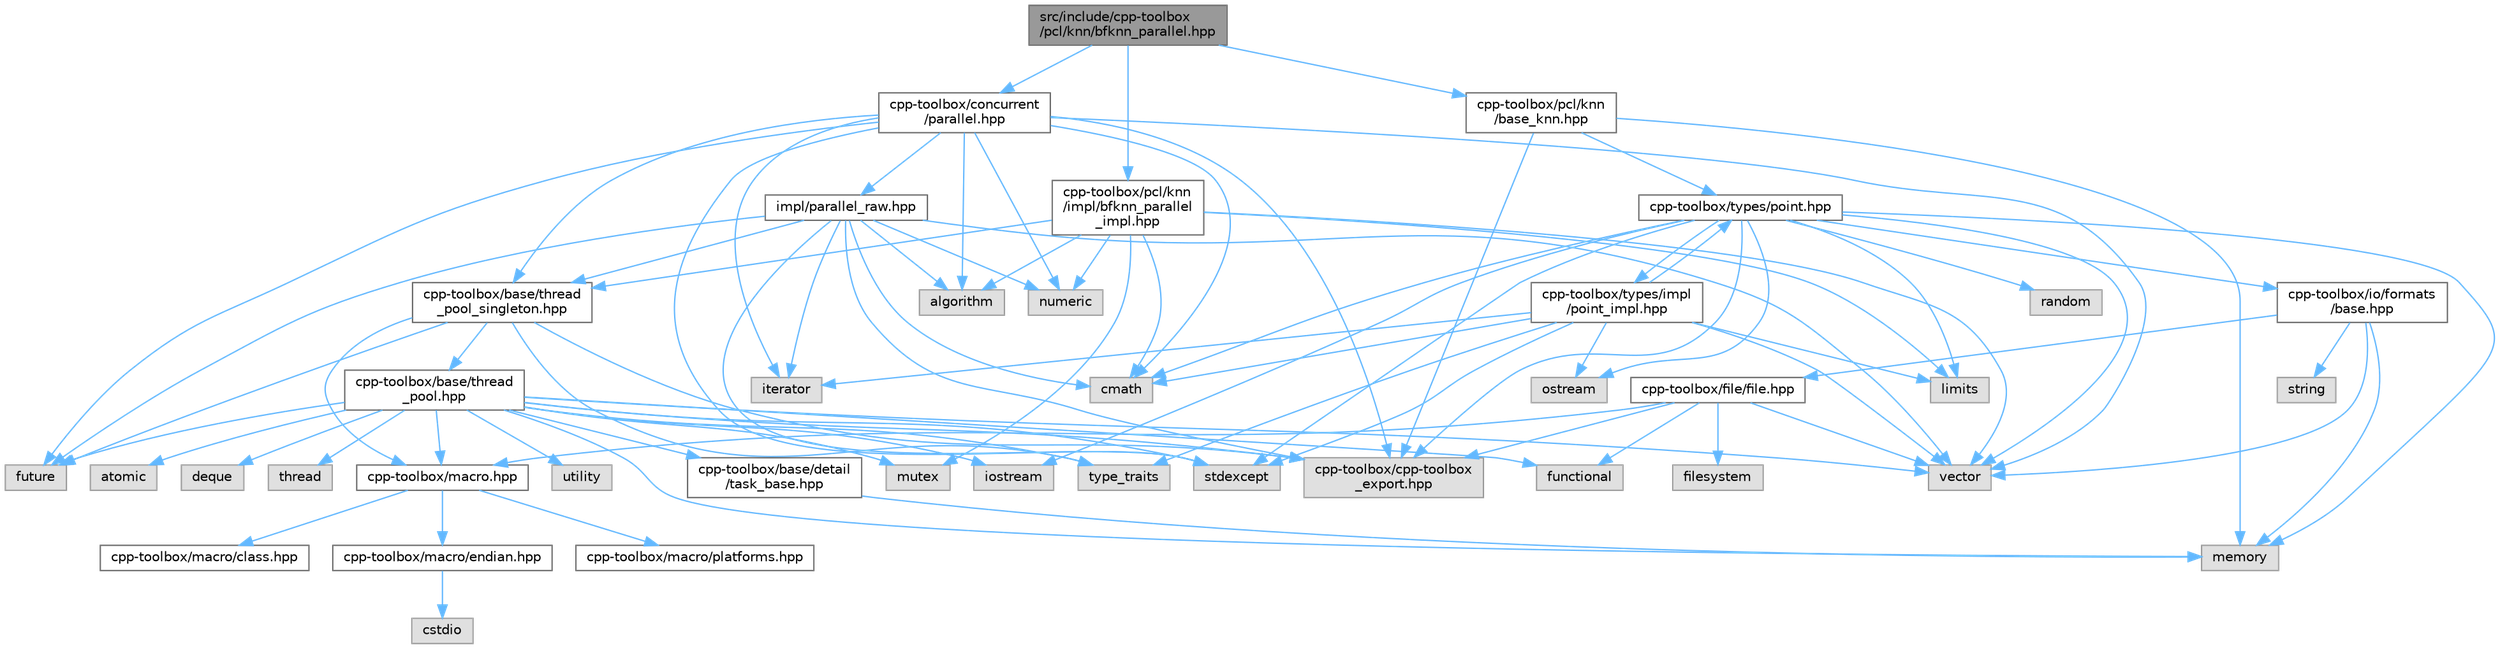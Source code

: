 digraph "src/include/cpp-toolbox/pcl/knn/bfknn_parallel.hpp"
{
 // LATEX_PDF_SIZE
  bgcolor="transparent";
  edge [fontname=Helvetica,fontsize=10,labelfontname=Helvetica,labelfontsize=10];
  node [fontname=Helvetica,fontsize=10,shape=box,height=0.2,width=0.4];
  Node1 [id="Node000001",label="src/include/cpp-toolbox\l/pcl/knn/bfknn_parallel.hpp",height=0.2,width=0.4,color="gray40", fillcolor="grey60", style="filled", fontcolor="black",tooltip=" "];
  Node1 -> Node2 [id="edge1_Node000001_Node000002",color="steelblue1",style="solid",tooltip=" "];
  Node2 [id="Node000002",label="cpp-toolbox/concurrent\l/parallel.hpp",height=0.2,width=0.4,color="grey40", fillcolor="white", style="filled",URL="$parallel_8hpp.html",tooltip=" "];
  Node2 -> Node3 [id="edge2_Node000002_Node000003",color="steelblue1",style="solid",tooltip=" "];
  Node3 [id="Node000003",label="algorithm",height=0.2,width=0.4,color="grey60", fillcolor="#E0E0E0", style="filled",tooltip=" "];
  Node2 -> Node4 [id="edge3_Node000002_Node000004",color="steelblue1",style="solid",tooltip=" "];
  Node4 [id="Node000004",label="cmath",height=0.2,width=0.4,color="grey60", fillcolor="#E0E0E0", style="filled",tooltip=" "];
  Node2 -> Node5 [id="edge4_Node000002_Node000005",color="steelblue1",style="solid",tooltip=" "];
  Node5 [id="Node000005",label="future",height=0.2,width=0.4,color="grey60", fillcolor="#E0E0E0", style="filled",tooltip=" "];
  Node2 -> Node6 [id="edge5_Node000002_Node000006",color="steelblue1",style="solid",tooltip=" "];
  Node6 [id="Node000006",label="iterator",height=0.2,width=0.4,color="grey60", fillcolor="#E0E0E0", style="filled",tooltip=" "];
  Node2 -> Node7 [id="edge6_Node000002_Node000007",color="steelblue1",style="solid",tooltip=" "];
  Node7 [id="Node000007",label="numeric",height=0.2,width=0.4,color="grey60", fillcolor="#E0E0E0", style="filled",tooltip=" "];
  Node2 -> Node8 [id="edge7_Node000002_Node000008",color="steelblue1",style="solid",tooltip=" "];
  Node8 [id="Node000008",label="stdexcept",height=0.2,width=0.4,color="grey60", fillcolor="#E0E0E0", style="filled",tooltip=" "];
  Node2 -> Node9 [id="edge8_Node000002_Node000009",color="steelblue1",style="solid",tooltip=" "];
  Node9 [id="Node000009",label="vector",height=0.2,width=0.4,color="grey60", fillcolor="#E0E0E0", style="filled",tooltip=" "];
  Node2 -> Node10 [id="edge9_Node000002_Node000010",color="steelblue1",style="solid",tooltip=" "];
  Node10 [id="Node000010",label="cpp-toolbox/cpp-toolbox\l_export.hpp",height=0.2,width=0.4,color="grey60", fillcolor="#E0E0E0", style="filled",tooltip=" "];
  Node2 -> Node11 [id="edge10_Node000002_Node000011",color="steelblue1",style="solid",tooltip=" "];
  Node11 [id="Node000011",label="cpp-toolbox/base/thread\l_pool_singleton.hpp",height=0.2,width=0.4,color="grey40", fillcolor="white", style="filled",URL="$thread__pool__singleton_8hpp.html",tooltip=" "];
  Node11 -> Node5 [id="edge11_Node000011_Node000005",color="steelblue1",style="solid",tooltip=" "];
  Node11 -> Node12 [id="edge12_Node000011_Node000012",color="steelblue1",style="solid",tooltip=" "];
  Node12 [id="Node000012",label="type_traits",height=0.2,width=0.4,color="grey60", fillcolor="#E0E0E0", style="filled",tooltip=" "];
  Node11 -> Node10 [id="edge13_Node000011_Node000010",color="steelblue1",style="solid",tooltip=" "];
  Node11 -> Node13 [id="edge14_Node000011_Node000013",color="steelblue1",style="solid",tooltip=" "];
  Node13 [id="Node000013",label="cpp-toolbox/macro.hpp",height=0.2,width=0.4,color="grey40", fillcolor="white", style="filled",URL="$macro_8hpp.html",tooltip="通用的编译器、平台、架构检测和实用宏定义 / Common macros for compiler, platform, architecture detection and utility macro..."];
  Node13 -> Node14 [id="edge15_Node000013_Node000014",color="steelblue1",style="solid",tooltip=" "];
  Node14 [id="Node000014",label="cpp-toolbox/macro/class.hpp",height=0.2,width=0.4,color="grey40", fillcolor="white", style="filled",URL="$class_8hpp.html",tooltip=" "];
  Node13 -> Node15 [id="edge16_Node000013_Node000015",color="steelblue1",style="solid",tooltip=" "];
  Node15 [id="Node000015",label="cpp-toolbox/macro/endian.hpp",height=0.2,width=0.4,color="grey40", fillcolor="white", style="filled",URL="$endian_8hpp.html",tooltip=" "];
  Node15 -> Node16 [id="edge17_Node000015_Node000016",color="steelblue1",style="solid",tooltip=" "];
  Node16 [id="Node000016",label="cstdio",height=0.2,width=0.4,color="grey60", fillcolor="#E0E0E0", style="filled",tooltip=" "];
  Node13 -> Node17 [id="edge18_Node000013_Node000017",color="steelblue1",style="solid",tooltip=" "];
  Node17 [id="Node000017",label="cpp-toolbox/macro/platforms.hpp",height=0.2,width=0.4,color="grey40", fillcolor="white", style="filled",URL="$platforms_8hpp.html",tooltip=" "];
  Node11 -> Node18 [id="edge19_Node000011_Node000018",color="steelblue1",style="solid",tooltip=" "];
  Node18 [id="Node000018",label="cpp-toolbox/base/thread\l_pool.hpp",height=0.2,width=0.4,color="grey40", fillcolor="white", style="filled",URL="$thread__pool_8hpp.html",tooltip=" "];
  Node18 -> Node19 [id="edge20_Node000018_Node000019",color="steelblue1",style="solid",tooltip=" "];
  Node19 [id="Node000019",label="atomic",height=0.2,width=0.4,color="grey60", fillcolor="#E0E0E0", style="filled",tooltip=" "];
  Node18 -> Node20 [id="edge21_Node000018_Node000020",color="steelblue1",style="solid",tooltip=" "];
  Node20 [id="Node000020",label="deque",height=0.2,width=0.4,color="grey60", fillcolor="#E0E0E0", style="filled",tooltip=" "];
  Node18 -> Node21 [id="edge22_Node000018_Node000021",color="steelblue1",style="solid",tooltip=" "];
  Node21 [id="Node000021",label="functional",height=0.2,width=0.4,color="grey60", fillcolor="#E0E0E0", style="filled",tooltip=" "];
  Node18 -> Node5 [id="edge23_Node000018_Node000005",color="steelblue1",style="solid",tooltip=" "];
  Node18 -> Node22 [id="edge24_Node000018_Node000022",color="steelblue1",style="solid",tooltip=" "];
  Node22 [id="Node000022",label="iostream",height=0.2,width=0.4,color="grey60", fillcolor="#E0E0E0", style="filled",tooltip=" "];
  Node18 -> Node23 [id="edge25_Node000018_Node000023",color="steelblue1",style="solid",tooltip=" "];
  Node23 [id="Node000023",label="memory",height=0.2,width=0.4,color="grey60", fillcolor="#E0E0E0", style="filled",tooltip=" "];
  Node18 -> Node24 [id="edge26_Node000018_Node000024",color="steelblue1",style="solid",tooltip=" "];
  Node24 [id="Node000024",label="mutex",height=0.2,width=0.4,color="grey60", fillcolor="#E0E0E0", style="filled",tooltip=" "];
  Node18 -> Node8 [id="edge27_Node000018_Node000008",color="steelblue1",style="solid",tooltip=" "];
  Node18 -> Node25 [id="edge28_Node000018_Node000025",color="steelblue1",style="solid",tooltip=" "];
  Node25 [id="Node000025",label="thread",height=0.2,width=0.4,color="grey60", fillcolor="#E0E0E0", style="filled",tooltip=" "];
  Node18 -> Node12 [id="edge29_Node000018_Node000012",color="steelblue1",style="solid",tooltip=" "];
  Node18 -> Node26 [id="edge30_Node000018_Node000026",color="steelblue1",style="solid",tooltip=" "];
  Node26 [id="Node000026",label="utility",height=0.2,width=0.4,color="grey60", fillcolor="#E0E0E0", style="filled",tooltip=" "];
  Node18 -> Node9 [id="edge31_Node000018_Node000009",color="steelblue1",style="solid",tooltip=" "];
  Node18 -> Node27 [id="edge32_Node000018_Node000027",color="steelblue1",style="solid",tooltip=" "];
  Node27 [id="Node000027",label="cpp-toolbox/base/detail\l/task_base.hpp",height=0.2,width=0.4,color="grey40", fillcolor="white", style="filled",URL="$task__base_8hpp.html",tooltip=" "];
  Node27 -> Node23 [id="edge33_Node000027_Node000023",color="steelblue1",style="solid",tooltip=" "];
  Node18 -> Node10 [id="edge34_Node000018_Node000010",color="steelblue1",style="solid",tooltip=" "];
  Node18 -> Node13 [id="edge35_Node000018_Node000013",color="steelblue1",style="solid",tooltip=" "];
  Node2 -> Node28 [id="edge36_Node000002_Node000028",color="steelblue1",style="solid",tooltip=" "];
  Node28 [id="Node000028",label="impl/parallel_raw.hpp",height=0.2,width=0.4,color="grey40", fillcolor="white", style="filled",URL="$parallel__raw_8hpp.html",tooltip=" "];
  Node28 -> Node3 [id="edge37_Node000028_Node000003",color="steelblue1",style="solid",tooltip=" "];
  Node28 -> Node4 [id="edge38_Node000028_Node000004",color="steelblue1",style="solid",tooltip=" "];
  Node28 -> Node5 [id="edge39_Node000028_Node000005",color="steelblue1",style="solid",tooltip=" "];
  Node28 -> Node6 [id="edge40_Node000028_Node000006",color="steelblue1",style="solid",tooltip=" "];
  Node28 -> Node7 [id="edge41_Node000028_Node000007",color="steelblue1",style="solid",tooltip=" "];
  Node28 -> Node8 [id="edge42_Node000028_Node000008",color="steelblue1",style="solid",tooltip=" "];
  Node28 -> Node9 [id="edge43_Node000028_Node000009",color="steelblue1",style="solid",tooltip=" "];
  Node28 -> Node11 [id="edge44_Node000028_Node000011",color="steelblue1",style="solid",tooltip=" "];
  Node28 -> Node10 [id="edge45_Node000028_Node000010",color="steelblue1",style="solid",tooltip=" "];
  Node1 -> Node29 [id="edge46_Node000001_Node000029",color="steelblue1",style="solid",tooltip=" "];
  Node29 [id="Node000029",label="cpp-toolbox/pcl/knn\l/base_knn.hpp",height=0.2,width=0.4,color="grey40", fillcolor="white", style="filled",URL="$base__knn_8hpp.html",tooltip=" "];
  Node29 -> Node23 [id="edge47_Node000029_Node000023",color="steelblue1",style="solid",tooltip=" "];
  Node29 -> Node10 [id="edge48_Node000029_Node000010",color="steelblue1",style="solid",tooltip=" "];
  Node29 -> Node30 [id="edge49_Node000029_Node000030",color="steelblue1",style="solid",tooltip=" "];
  Node30 [id="Node000030",label="cpp-toolbox/types/point.hpp",height=0.2,width=0.4,color="grey40", fillcolor="white", style="filled",URL="$point_8hpp.html",tooltip=" "];
  Node30 -> Node4 [id="edge50_Node000030_Node000004",color="steelblue1",style="solid",tooltip=" "];
  Node30 -> Node22 [id="edge51_Node000030_Node000022",color="steelblue1",style="solid",tooltip=" "];
  Node30 -> Node31 [id="edge52_Node000030_Node000031",color="steelblue1",style="solid",tooltip=" "];
  Node31 [id="Node000031",label="limits",height=0.2,width=0.4,color="grey60", fillcolor="#E0E0E0", style="filled",tooltip=" "];
  Node30 -> Node23 [id="edge53_Node000030_Node000023",color="steelblue1",style="solid",tooltip=" "];
  Node30 -> Node32 [id="edge54_Node000030_Node000032",color="steelblue1",style="solid",tooltip=" "];
  Node32 [id="Node000032",label="ostream",height=0.2,width=0.4,color="grey60", fillcolor="#E0E0E0", style="filled",tooltip=" "];
  Node30 -> Node33 [id="edge55_Node000030_Node000033",color="steelblue1",style="solid",tooltip=" "];
  Node33 [id="Node000033",label="random",height=0.2,width=0.4,color="grey60", fillcolor="#E0E0E0", style="filled",tooltip=" "];
  Node30 -> Node8 [id="edge56_Node000030_Node000008",color="steelblue1",style="solid",tooltip=" "];
  Node30 -> Node9 [id="edge57_Node000030_Node000009",color="steelblue1",style="solid",tooltip=" "];
  Node30 -> Node10 [id="edge58_Node000030_Node000010",color="steelblue1",style="solid",tooltip=" "];
  Node30 -> Node34 [id="edge59_Node000030_Node000034",color="steelblue1",style="solid",tooltip=" "];
  Node34 [id="Node000034",label="cpp-toolbox/io/formats\l/base.hpp",height=0.2,width=0.4,color="grey40", fillcolor="white", style="filled",URL="$io_2formats_2base_8hpp.html",tooltip=" "];
  Node34 -> Node23 [id="edge60_Node000034_Node000023",color="steelblue1",style="solid",tooltip=" "];
  Node34 -> Node35 [id="edge61_Node000034_Node000035",color="steelblue1",style="solid",tooltip=" "];
  Node35 [id="Node000035",label="string",height=0.2,width=0.4,color="grey60", fillcolor="#E0E0E0", style="filled",tooltip=" "];
  Node34 -> Node9 [id="edge62_Node000034_Node000009",color="steelblue1",style="solid",tooltip=" "];
  Node34 -> Node36 [id="edge63_Node000034_Node000036",color="steelblue1",style="solid",tooltip=" "];
  Node36 [id="Node000036",label="cpp-toolbox/file/file.hpp",height=0.2,width=0.4,color="grey40", fillcolor="white", style="filled",URL="$file_8hpp.html",tooltip=" "];
  Node36 -> Node37 [id="edge64_Node000036_Node000037",color="steelblue1",style="solid",tooltip=" "];
  Node37 [id="Node000037",label="filesystem",height=0.2,width=0.4,color="grey60", fillcolor="#E0E0E0", style="filled",tooltip=" "];
  Node36 -> Node21 [id="edge65_Node000036_Node000021",color="steelblue1",style="solid",tooltip=" "];
  Node36 -> Node9 [id="edge66_Node000036_Node000009",color="steelblue1",style="solid",tooltip=" "];
  Node36 -> Node10 [id="edge67_Node000036_Node000010",color="steelblue1",style="solid",tooltip=" "];
  Node36 -> Node13 [id="edge68_Node000036_Node000013",color="steelblue1",style="solid",tooltip=" "];
  Node30 -> Node38 [id="edge69_Node000030_Node000038",color="steelblue1",style="solid",tooltip=" "];
  Node38 [id="Node000038",label="cpp-toolbox/types/impl\l/point_impl.hpp",height=0.2,width=0.4,color="grey40", fillcolor="white", style="filled",URL="$point__impl_8hpp.html",tooltip=" "];
  Node38 -> Node4 [id="edge70_Node000038_Node000004",color="steelblue1",style="solid",tooltip=" "];
  Node38 -> Node6 [id="edge71_Node000038_Node000006",color="steelblue1",style="solid",tooltip=" "];
  Node38 -> Node31 [id="edge72_Node000038_Node000031",color="steelblue1",style="solid",tooltip=" "];
  Node38 -> Node32 [id="edge73_Node000038_Node000032",color="steelblue1",style="solid",tooltip=" "];
  Node38 -> Node8 [id="edge74_Node000038_Node000008",color="steelblue1",style="solid",tooltip=" "];
  Node38 -> Node12 [id="edge75_Node000038_Node000012",color="steelblue1",style="solid",tooltip=" "];
  Node38 -> Node9 [id="edge76_Node000038_Node000009",color="steelblue1",style="solid",tooltip=" "];
  Node38 -> Node30 [id="edge77_Node000038_Node000030",color="steelblue1",style="solid",tooltip=" "];
  Node1 -> Node39 [id="edge78_Node000001_Node000039",color="steelblue1",style="solid",tooltip=" "];
  Node39 [id="Node000039",label="cpp-toolbox/pcl/knn\l/impl/bfknn_parallel\l_impl.hpp",height=0.2,width=0.4,color="grey40", fillcolor="white", style="filled",URL="$bfknn__parallel__impl_8hpp.html",tooltip=" "];
  Node39 -> Node3 [id="edge79_Node000039_Node000003",color="steelblue1",style="solid",tooltip=" "];
  Node39 -> Node4 [id="edge80_Node000039_Node000004",color="steelblue1",style="solid",tooltip=" "];
  Node39 -> Node31 [id="edge81_Node000039_Node000031",color="steelblue1",style="solid",tooltip=" "];
  Node39 -> Node24 [id="edge82_Node000039_Node000024",color="steelblue1",style="solid",tooltip=" "];
  Node39 -> Node7 [id="edge83_Node000039_Node000007",color="steelblue1",style="solid",tooltip=" "];
  Node39 -> Node9 [id="edge84_Node000039_Node000009",color="steelblue1",style="solid",tooltip=" "];
  Node39 -> Node11 [id="edge85_Node000039_Node000011",color="steelblue1",style="solid",tooltip=" "];
}
